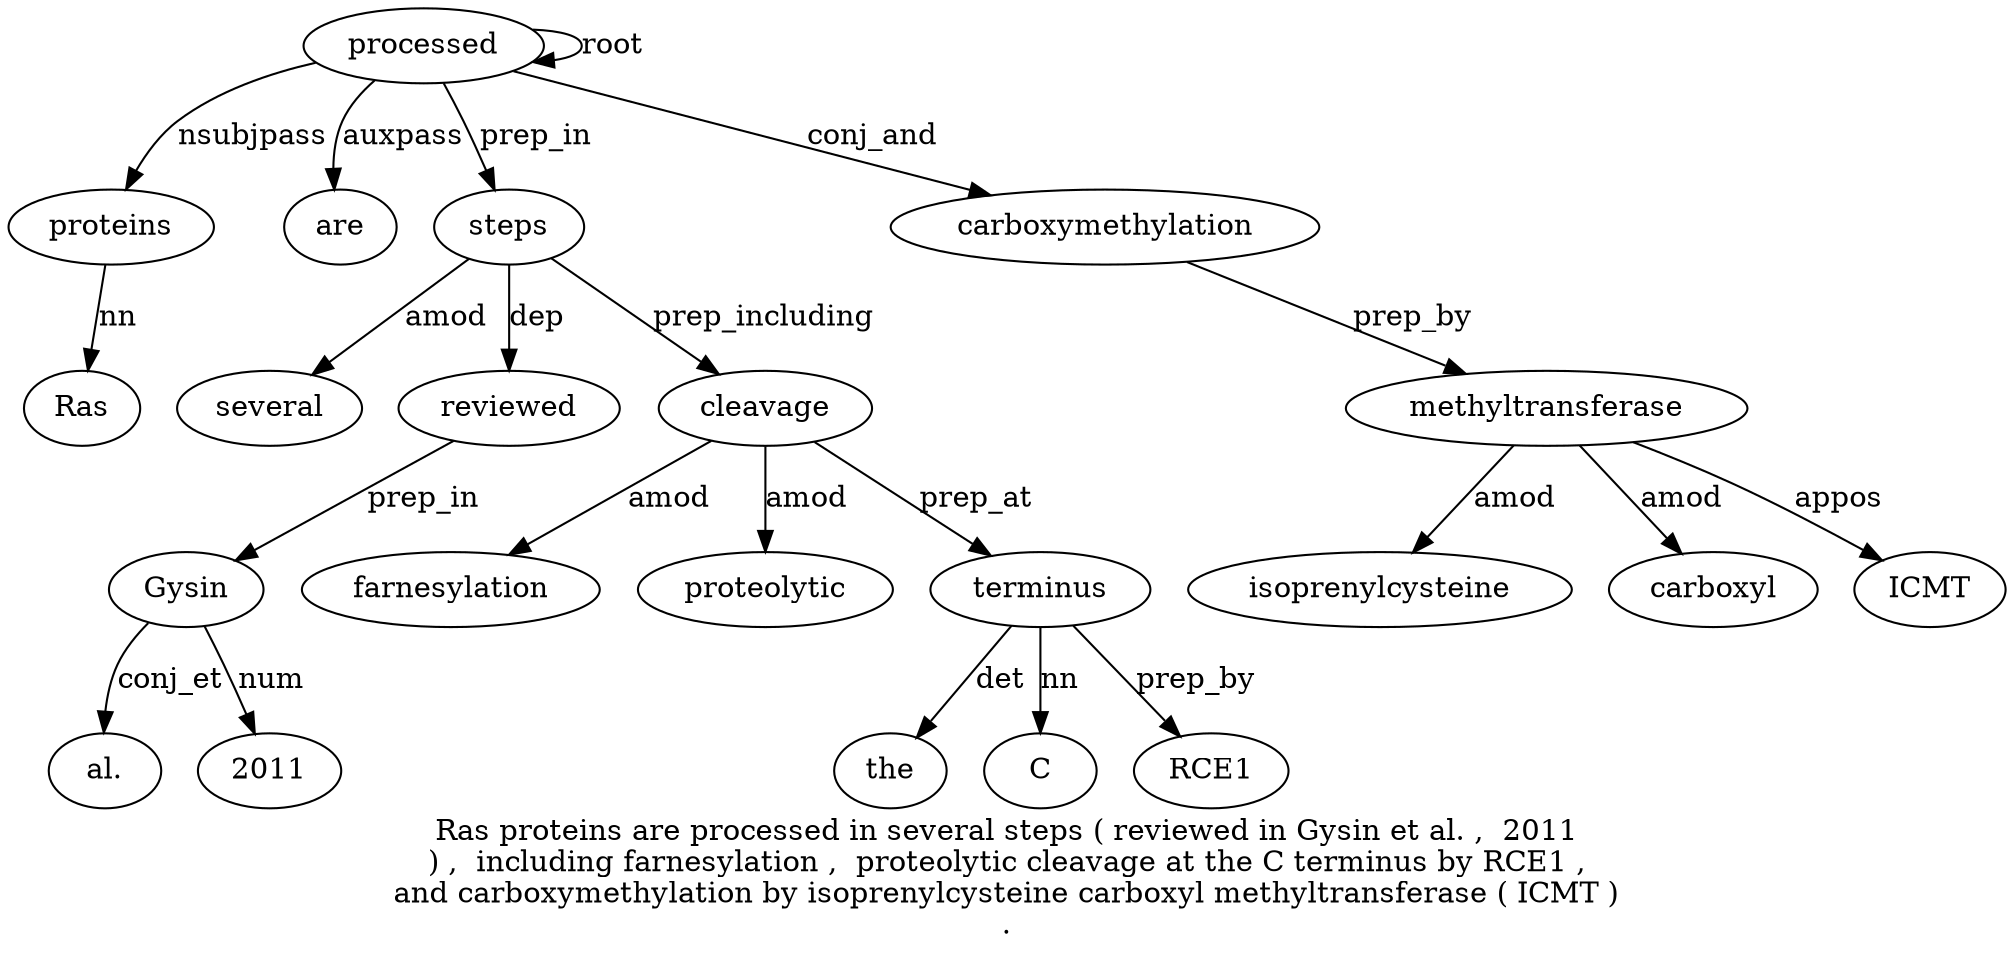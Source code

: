 digraph "Ras proteins are processed in several steps ( reviewed in Gysin et al. ,  2011 ) ,  including farnesylation ,  proteolytic cleavage at the C terminus by RCE1 ,  and carboxymethylation by isoprenylcysteine carboxyl methyltransferase ( ICMT ) ." {
label="Ras proteins are processed in several steps ( reviewed in Gysin et al. ,  2011
) ,  including farnesylation ,  proteolytic cleavage at the C terminus by RCE1 ,
and carboxymethylation by isoprenylcysteine carboxyl methyltransferase ( ICMT )
.";
proteins2 [style=filled, fillcolor=white, label=proteins];
Ras1 [style=filled, fillcolor=white, label=Ras];
proteins2 -> Ras1  [label=nn];
processed4 [style=filled, fillcolor=white, label=processed];
processed4 -> proteins2  [label=nsubjpass];
are3 [style=filled, fillcolor=white, label=are];
processed4 -> are3  [label=auxpass];
processed4 -> processed4  [label=root];
steps7 [style=filled, fillcolor=white, label=steps];
several6 [style=filled, fillcolor=white, label=several];
steps7 -> several6  [label=amod];
processed4 -> steps7  [label=prep_in];
reviewed9 [style=filled, fillcolor=white, label=reviewed];
steps7 -> reviewed9  [label=dep];
Gysin11 [style=filled, fillcolor=white, label=Gysin];
reviewed9 -> Gysin11  [label=prep_in];
"al.13" [style=filled, fillcolor=white, label="al."];
Gysin11 -> "al.13"  [label=conj_et];
201115 [style=filled, fillcolor=white, label=2011];
Gysin11 -> 201115  [label=num];
cleavage22 [style=filled, fillcolor=white, label=cleavage];
farnesylation19 [style=filled, fillcolor=white, label=farnesylation];
cleavage22 -> farnesylation19  [label=amod];
proteolytic21 [style=filled, fillcolor=white, label=proteolytic];
cleavage22 -> proteolytic21  [label=amod];
steps7 -> cleavage22  [label=prep_including];
terminus26 [style=filled, fillcolor=white, label=terminus];
the24 [style=filled, fillcolor=white, label=the];
terminus26 -> the24  [label=det];
C25 [style=filled, fillcolor=white, label=C];
terminus26 -> C25  [label=nn];
cleavage22 -> terminus26  [label=prep_at];
RCE128 [style=filled, fillcolor=white, label=RCE1];
terminus26 -> RCE128  [label=prep_by];
carboxymethylation31 [style=filled, fillcolor=white, label=carboxymethylation];
processed4 -> carboxymethylation31  [label=conj_and];
methyltransferase35 [style=filled, fillcolor=white, label=methyltransferase];
isoprenylcysteine33 [style=filled, fillcolor=white, label=isoprenylcysteine];
methyltransferase35 -> isoprenylcysteine33  [label=amod];
carboxyl34 [style=filled, fillcolor=white, label=carboxyl];
methyltransferase35 -> carboxyl34  [label=amod];
carboxymethylation31 -> methyltransferase35  [label=prep_by];
ICMT37 [style=filled, fillcolor=white, label=ICMT];
methyltransferase35 -> ICMT37  [label=appos];
}
